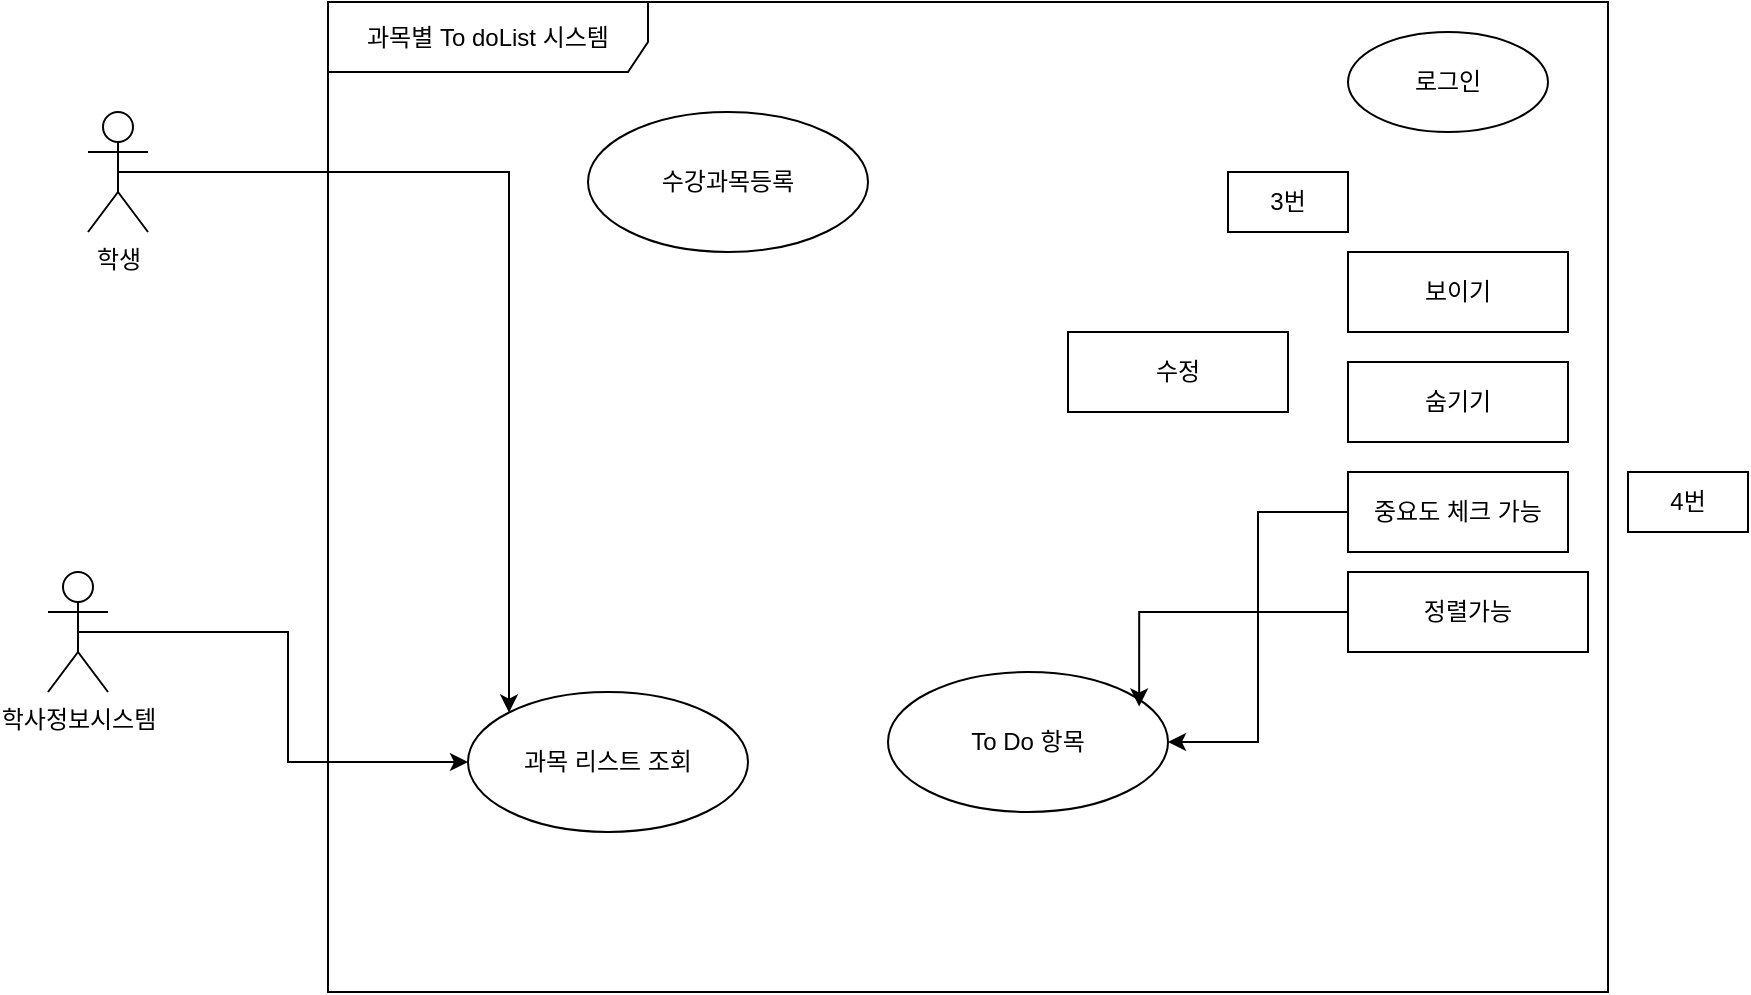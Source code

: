 <mxfile version="24.8.4">
  <diagram name="페이지-1" id="zLDG6PGTuD3OFIEH7AD8">
    <mxGraphModel dx="1050" dy="522" grid="1" gridSize="10" guides="1" tooltips="1" connect="1" arrows="1" fold="1" page="1" pageScale="1" pageWidth="850" pageHeight="1100" math="0" shadow="0">
      <root>
        <mxCell id="0" />
        <mxCell id="1" parent="0" />
        <mxCell id="QbLjZGvhFdgdJ97sdlxq-31" style="edgeStyle=orthogonalEdgeStyle;rounded=0;orthogonalLoop=1;jettySize=auto;html=1;exitX=0.5;exitY=0.5;exitDx=0;exitDy=0;exitPerimeter=0;entryX=0;entryY=0;entryDx=0;entryDy=0;" edge="1" parent="1" source="hAZ7BS8OIwkYzedntqdI-1" target="QbLjZGvhFdgdJ97sdlxq-29">
          <mxGeometry relative="1" as="geometry" />
        </mxCell>
        <mxCell id="hAZ7BS8OIwkYzedntqdI-1" value="학생" style="shape=umlActor;verticalLabelPosition=bottom;verticalAlign=top;html=1;outlineConnect=0;" parent="1" vertex="1">
          <mxGeometry x="70" y="60" width="30" height="60" as="geometry" />
        </mxCell>
        <mxCell id="QbLjZGvhFdgdJ97sdlxq-30" style="edgeStyle=orthogonalEdgeStyle;rounded=0;orthogonalLoop=1;jettySize=auto;html=1;exitX=0.5;exitY=0.5;exitDx=0;exitDy=0;exitPerimeter=0;entryX=0;entryY=0.5;entryDx=0;entryDy=0;" edge="1" parent="1" source="hAZ7BS8OIwkYzedntqdI-2" target="QbLjZGvhFdgdJ97sdlxq-29">
          <mxGeometry relative="1" as="geometry" />
        </mxCell>
        <mxCell id="hAZ7BS8OIwkYzedntqdI-2" value="학사정보시스템" style="shape=umlActor;verticalLabelPosition=bottom;verticalAlign=top;html=1;outlineConnect=0;" parent="1" vertex="1">
          <mxGeometry x="50" y="290" width="30" height="60" as="geometry" />
        </mxCell>
        <mxCell id="yUfuFuD09PTQG4UZW8ii-1" value="수강과목등록" style="ellipse;whiteSpace=wrap;html=1;strokeColor=default;align=center;verticalAlign=middle;fontFamily=Helvetica;fontSize=12;fontColor=default;fillColor=default;" parent="1" vertex="1">
          <mxGeometry x="320" y="60" width="140" height="70" as="geometry" />
        </mxCell>
        <mxCell id="QbLjZGvhFdgdJ97sdlxq-1" value="숨기기" style="html=1;whiteSpace=wrap;strokeColor=default;" vertex="1" parent="1">
          <mxGeometry x="700" y="185" width="110" height="40" as="geometry" />
        </mxCell>
        <mxCell id="QbLjZGvhFdgdJ97sdlxq-2" value="보이기" style="html=1;whiteSpace=wrap;" vertex="1" parent="1">
          <mxGeometry x="700" y="130" width="110" height="40" as="geometry" />
        </mxCell>
        <mxCell id="QbLjZGvhFdgdJ97sdlxq-3" value="수정" style="html=1;whiteSpace=wrap;" vertex="1" parent="1">
          <mxGeometry x="560" y="170" width="110" height="40" as="geometry" />
        </mxCell>
        <mxCell id="QbLjZGvhFdgdJ97sdlxq-23" style="edgeStyle=orthogonalEdgeStyle;rounded=0;orthogonalLoop=1;jettySize=auto;html=1;exitX=0;exitY=0.5;exitDx=0;exitDy=0;entryX=1;entryY=0.5;entryDx=0;entryDy=0;" edge="1" parent="1" source="QbLjZGvhFdgdJ97sdlxq-4" target="QbLjZGvhFdgdJ97sdlxq-22">
          <mxGeometry relative="1" as="geometry" />
        </mxCell>
        <mxCell id="QbLjZGvhFdgdJ97sdlxq-4" value="중요도 체크 가능" style="html=1;whiteSpace=wrap;" vertex="1" parent="1">
          <mxGeometry x="700" y="240" width="110" height="40" as="geometry" />
        </mxCell>
        <mxCell id="QbLjZGvhFdgdJ97sdlxq-7" value="로그인" style="ellipse;whiteSpace=wrap;html=1;strokeColor=default;align=center;verticalAlign=middle;fontFamily=Helvetica;fontSize=12;fontColor=default;fillColor=default;" vertex="1" parent="1">
          <mxGeometry x="700" y="20" width="100" height="50" as="geometry" />
        </mxCell>
        <mxCell id="QbLjZGvhFdgdJ97sdlxq-9" value="정렬가능" style="html=1;whiteSpace=wrap;" vertex="1" parent="1">
          <mxGeometry x="700" y="290" width="120" height="40" as="geometry" />
        </mxCell>
        <mxCell id="QbLjZGvhFdgdJ97sdlxq-16" value="3번" style="html=1;whiteSpace=wrap;" vertex="1" parent="1">
          <mxGeometry x="640" y="90" width="60" height="30" as="geometry" />
        </mxCell>
        <mxCell id="QbLjZGvhFdgdJ97sdlxq-20" value="4번" style="html=1;whiteSpace=wrap;" vertex="1" parent="1">
          <mxGeometry x="840" y="240" width="60" height="30" as="geometry" />
        </mxCell>
        <mxCell id="QbLjZGvhFdgdJ97sdlxq-22" value="To Do 항목" style="ellipse;whiteSpace=wrap;html=1;strokeColor=default;align=center;verticalAlign=middle;fontFamily=Helvetica;fontSize=12;fontColor=default;fillColor=default;" vertex="1" parent="1">
          <mxGeometry x="470" y="340" width="140" height="70" as="geometry" />
        </mxCell>
        <mxCell id="QbLjZGvhFdgdJ97sdlxq-24" style="edgeStyle=orthogonalEdgeStyle;rounded=0;orthogonalLoop=1;jettySize=auto;html=1;exitX=0;exitY=0.5;exitDx=0;exitDy=0;entryX=0.897;entryY=0.246;entryDx=0;entryDy=0;entryPerimeter=0;" edge="1" parent="1" source="QbLjZGvhFdgdJ97sdlxq-9" target="QbLjZGvhFdgdJ97sdlxq-22">
          <mxGeometry relative="1" as="geometry" />
        </mxCell>
        <mxCell id="QbLjZGvhFdgdJ97sdlxq-25" value="과목별 To doList 시스템" style="shape=umlFrame;whiteSpace=wrap;html=1;pointerEvents=0;width=160;height=35;" vertex="1" parent="1">
          <mxGeometry x="190" y="5" width="640" height="495" as="geometry" />
        </mxCell>
        <mxCell id="QbLjZGvhFdgdJ97sdlxq-29" value="과목 리스트 조회" style="ellipse;whiteSpace=wrap;html=1;strokeColor=default;align=center;verticalAlign=middle;fontFamily=Helvetica;fontSize=12;fontColor=default;fillColor=default;" vertex="1" parent="1">
          <mxGeometry x="260" y="350" width="140" height="70" as="geometry" />
        </mxCell>
      </root>
    </mxGraphModel>
  </diagram>
</mxfile>

